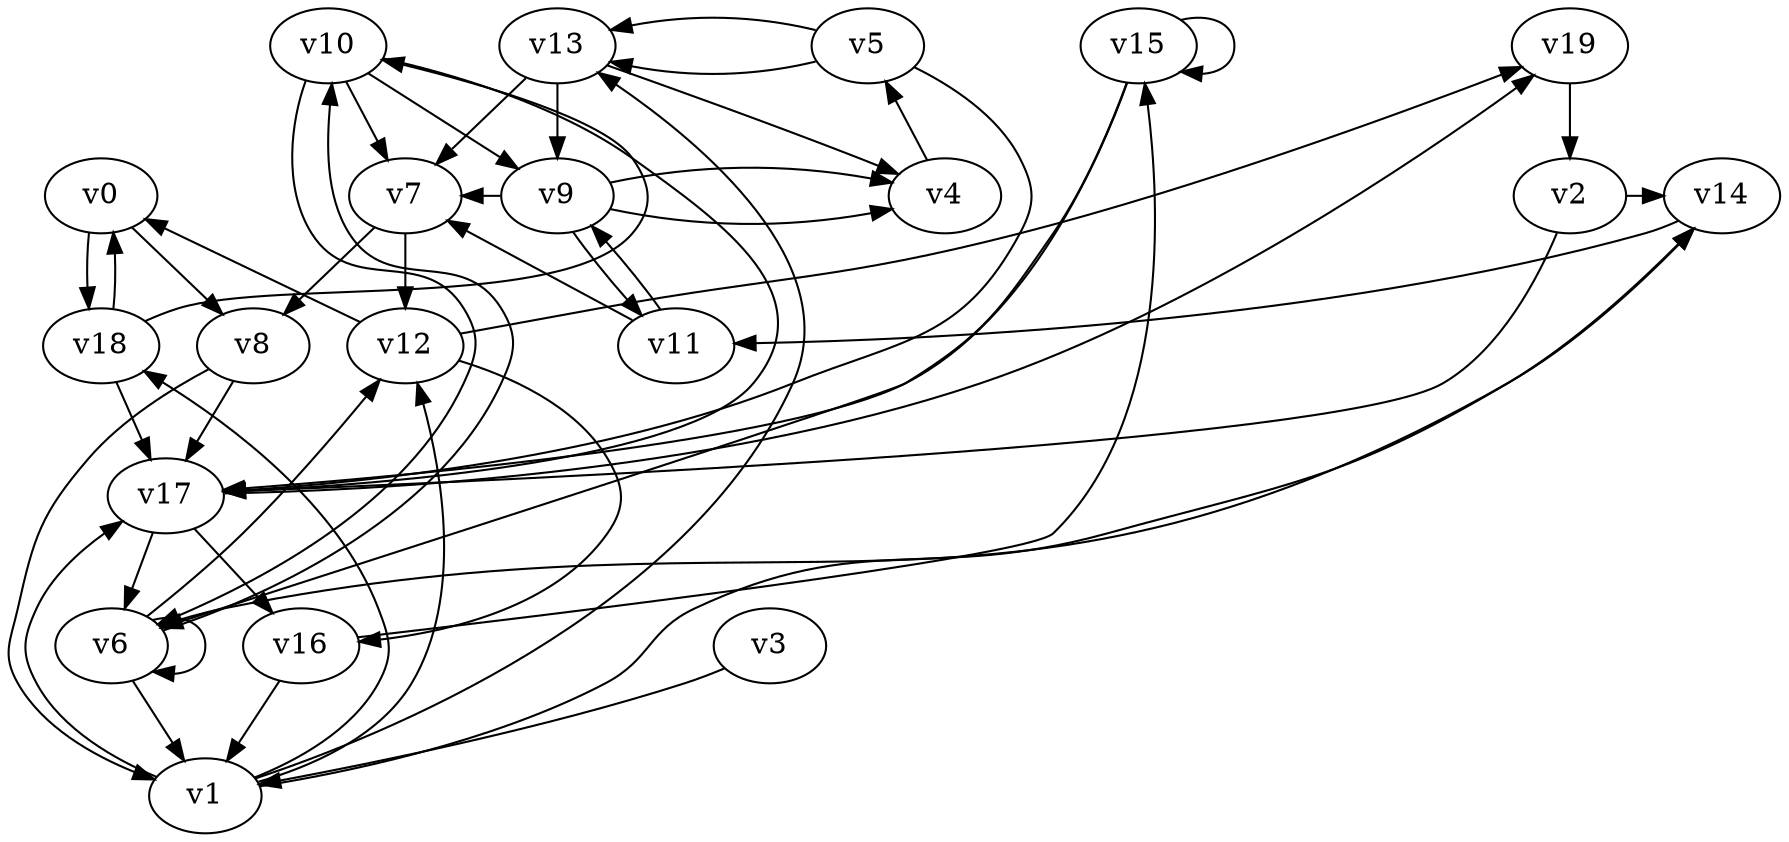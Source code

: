 // Benchmark game 20 - 20 vertices
digraph G {
    v0 [name="v0", player=0, target=1];
    v1 [name="v1", player=0];
    v2 [name="v2", player=0];
    v3 [name="v3", player=0];
    v4 [name="v4", player=0];
    v5 [name="v5", player=1];
    v6 [name="v6", player=1];
    v7 [name="v7", player=0];
    v8 [name="v8", player=0, target=1];
    v9 [name="v9", player=1];
    v10 [name="v10", player=0];
    v11 [name="v11", player=1];
    v12 [name="v12", player=0, target=1];
    v13 [name="v13", player=1];
    v14 [name="v14", player=0];
    v15 [name="v15", player=1];
    v16 [name="v16", player=1];
    v17 [name="v17", player=0];
    v18 [name="v18", player=1];
    v19 [name="v19", player=1];

    v0 -> v18;
    v1 -> v13 [constraint="time == 2"];
    v2 -> v17 [constraint="(time >= 2) && (time <= 22)"];
    v3 -> v1;
    v4 -> v5 [constraint="time >= 13"];
    v5 -> v13 [constraint="time == 12"];
    v6 -> v14 [constraint="time <= 17"];
    v7 -> v12;
    v8 -> v17;
    v9 -> v11;
    v10 -> v17 [constraint="time == 4"];
    v11 -> v7 [constraint="time >= 13"];
    v12 -> v0 [constraint="(time % 4 == 1) || (time % 5 == 1)"];
    v13 -> v7;
    v14 -> v11;
    v15 -> v6 [constraint="time <= 8"];
    v16 -> v1 [constraint="time >= 7"];
    v17 -> v19 [constraint="time >= 15"];
    v18 -> v0;
    v19 -> v2;
    v1 -> v14 [constraint="time % 2 == 0"];
    v1 -> v12 [constraint="time == 17"];
    v6 -> v1;
    v9 -> v7 [constraint="time >= 12"];
    v18 -> v10 [constraint="time % 4 == 1"];
    v9 -> v4 [constraint="(time >= 7) && (time <= 19)"];
    v8 -> v1 [constraint="time % 6 == 5"];
    v5 -> v13 [constraint="time % 2 == 1"];
    v12 -> v16 [constraint="time == 13"];
    v13 -> v4;
    v5 -> v17 [constraint="time == 7"];
    v9 -> v4 [constraint="time >= 15"];
    v1 -> v17 [constraint="time == 13"];
    v17 -> v16;
    v7 -> v8;
    v2 -> v14 [constraint="time >= 2"];
    v17 -> v6;
    v12 -> v19 [constraint="time % 2 == 0"];
    v18 -> v17;
    v6 -> v10 [constraint="time == 0"];
    v6 -> v6 [constraint="(time % 3 == 0) || (time % 5 == 2)"];
    v6 -> v12 [constraint="time <= 22"];
    v10 -> v9 [constraint="time == 17"];
    v11 -> v9;
    v16 -> v15 [constraint="time == 15"];
    v10 -> v6 [constraint="time == 13"];
    v1 -> v18 [constraint="time <= 9"];
    v0 -> v8 [constraint="time % 6 == 4"];
    v13 -> v9;
    v10 -> v7 [constraint="time == 7"];
    v15 -> v17 [constraint="time % 4 == 2"];
    v15 -> v15 [constraint="time == 11"];
}
